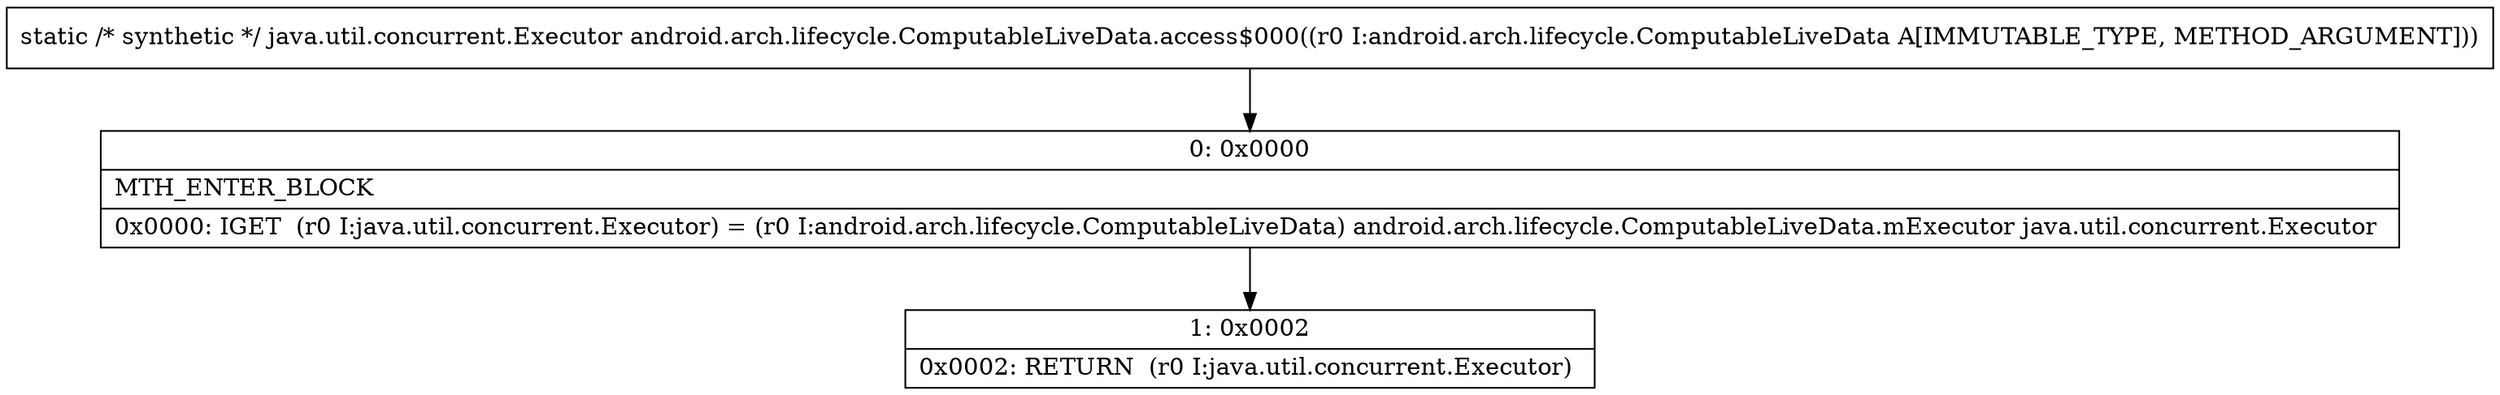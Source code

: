 digraph "CFG forandroid.arch.lifecycle.ComputableLiveData.access$000(Landroid\/arch\/lifecycle\/ComputableLiveData;)Ljava\/util\/concurrent\/Executor;" {
Node_0 [shape=record,label="{0\:\ 0x0000|MTH_ENTER_BLOCK\l|0x0000: IGET  (r0 I:java.util.concurrent.Executor) = (r0 I:android.arch.lifecycle.ComputableLiveData) android.arch.lifecycle.ComputableLiveData.mExecutor java.util.concurrent.Executor \l}"];
Node_1 [shape=record,label="{1\:\ 0x0002|0x0002: RETURN  (r0 I:java.util.concurrent.Executor) \l}"];
MethodNode[shape=record,label="{static \/* synthetic *\/ java.util.concurrent.Executor android.arch.lifecycle.ComputableLiveData.access$000((r0 I:android.arch.lifecycle.ComputableLiveData A[IMMUTABLE_TYPE, METHOD_ARGUMENT])) }"];
MethodNode -> Node_0;
Node_0 -> Node_1;
}

